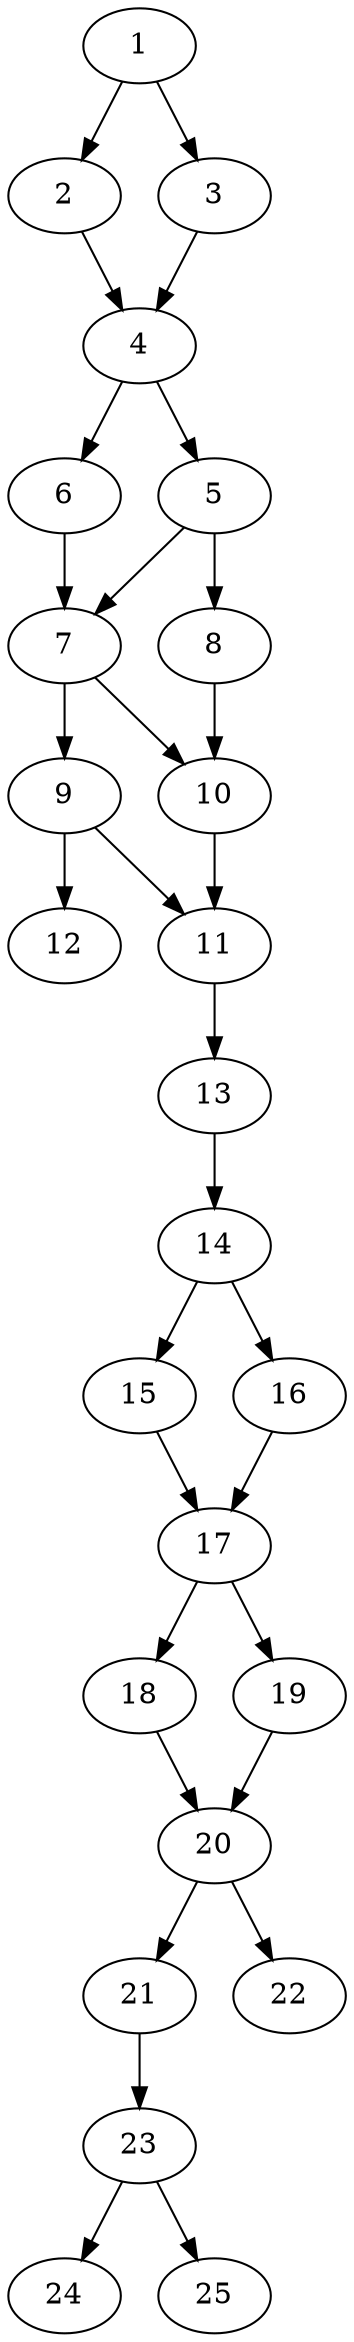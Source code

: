 // DAG automatically generated by daggen at Thu Oct  3 14:00:40 2019
// ./daggen --dot -n 25 --ccr 0.3 --fat 0.3 --regular 0.5 --density 0.9 --mindata 5242880 --maxdata 52428800 
digraph G {
  1 [size="105151147", alpha="0.12", expect_size="31545344"] 
  1 -> 2 [size ="31545344"]
  1 -> 3 [size ="31545344"]
  2 [size="25589760", alpha="0.12", expect_size="7676928"] 
  2 -> 4 [size ="7676928"]
  3 [size="57890133", alpha="0.18", expect_size="17367040"] 
  3 -> 4 [size ="17367040"]
  4 [size="174694400", alpha="0.07", expect_size="52408320"] 
  4 -> 5 [size ="52408320"]
  4 -> 6 [size ="52408320"]
  5 [size="128843093", alpha="0.13", expect_size="38652928"] 
  5 -> 7 [size ="38652928"]
  5 -> 8 [size ="38652928"]
  6 [size="155825493", alpha="0.14", expect_size="46747648"] 
  6 -> 7 [size ="46747648"]
  7 [size="125255680", alpha="0.08", expect_size="37576704"] 
  7 -> 9 [size ="37576704"]
  7 -> 10 [size ="37576704"]
  8 [size="91221333", alpha="0.12", expect_size="27366400"] 
  8 -> 10 [size ="27366400"]
  9 [size="28958720", alpha="0.08", expect_size="8687616"] 
  9 -> 11 [size ="8687616"]
  9 -> 12 [size ="8687616"]
  10 [size="53012480", alpha="0.10", expect_size="15903744"] 
  10 -> 11 [size ="15903744"]
  11 [size="37949440", alpha="0.15", expect_size="11384832"] 
  11 -> 13 [size ="11384832"]
  12 [size="130597547", alpha="0.20", expect_size="39179264"] 
  13 [size="70195200", alpha="0.16", expect_size="21058560"] 
  13 -> 14 [size ="21058560"]
  14 [size="53053440", alpha="0.06", expect_size="15916032"] 
  14 -> 15 [size ="15916032"]
  14 -> 16 [size ="15916032"]
  15 [size="109864960", alpha="0.16", expect_size="32959488"] 
  15 -> 17 [size ="32959488"]
  16 [size="53719040", alpha="0.05", expect_size="16115712"] 
  16 -> 17 [size ="16115712"]
  17 [size="167007573", alpha="0.06", expect_size="50102272"] 
  17 -> 18 [size ="50102272"]
  17 -> 19 [size ="50102272"]
  18 [size="69007360", alpha="0.11", expect_size="20702208"] 
  18 -> 20 [size ="20702208"]
  19 [size="165444267", alpha="0.18", expect_size="49633280"] 
  19 -> 20 [size ="49633280"]
  20 [size="74072747", alpha="0.03", expect_size="22221824"] 
  20 -> 21 [size ="22221824"]
  20 -> 22 [size ="22221824"]
  21 [size="155098453", alpha="0.19", expect_size="46529536"] 
  21 -> 23 [size ="46529536"]
  22 [size="115462827", alpha="0.16", expect_size="34638848"] 
  23 [size="113926827", alpha="0.18", expect_size="34178048"] 
  23 -> 24 [size ="34178048"]
  23 -> 25 [size ="34178048"]
  24 [size="81701547", alpha="0.01", expect_size="24510464"] 
  25 [size="125085013", alpha="0.17", expect_size="37525504"] 
}
